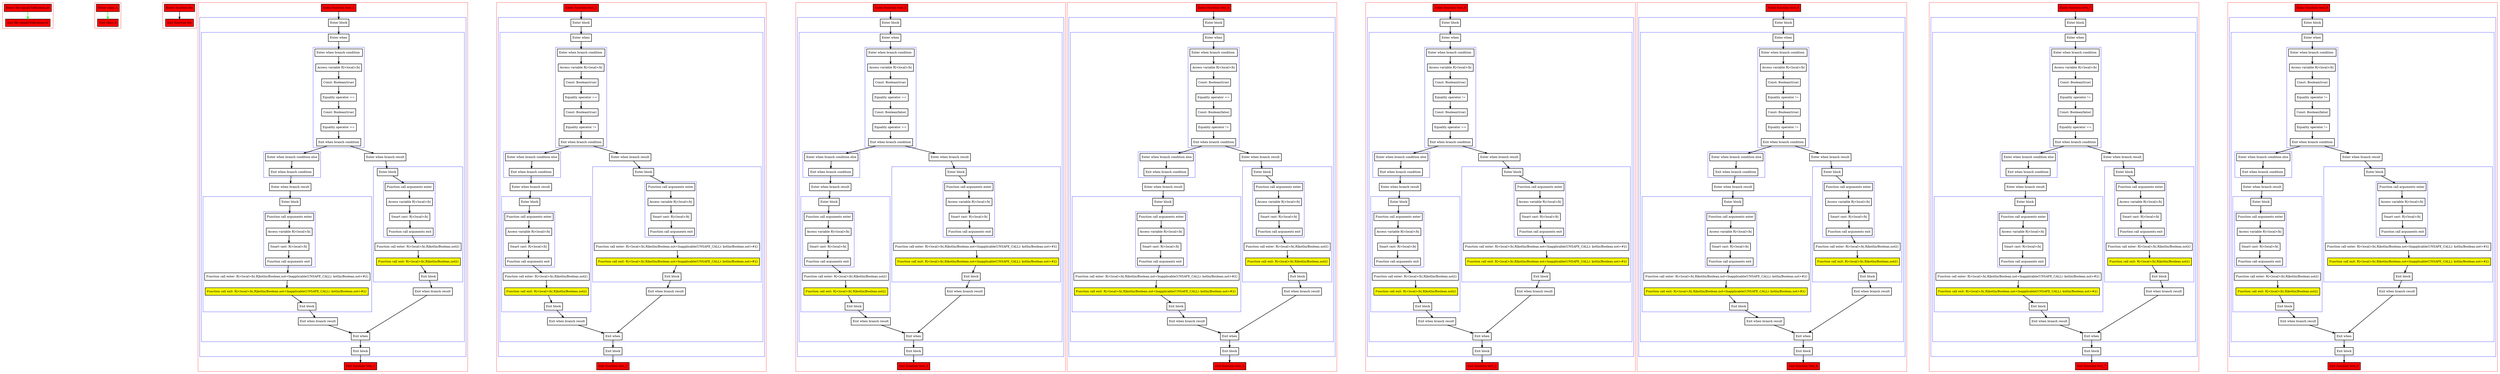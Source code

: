 digraph equalsToBoolean_kt {
    graph [nodesep=3]
    node [shape=box penwidth=2]
    edge [penwidth=2]

    subgraph cluster_0 {
        color=red
        0 [label="Enter file equalsToBoolean.kt" style="filled" fillcolor=red];
        1 [label="Exit file equalsToBoolean.kt" style="filled" fillcolor=red];
    }
    0 -> {1} [color=green];

    subgraph cluster_1 {
        color=red
        2 [label="Enter class A" style="filled" fillcolor=red];
        3 [label="Exit class A" style="filled" fillcolor=red];
    }
    2 -> {3} [color=green];

    subgraph cluster_2 {
        color=red
        4 [label="Enter function foo" style="filled" fillcolor=red];
        5 [label="Exit function foo" style="filled" fillcolor=red];
    }
    4 -> {5};

    subgraph cluster_3 {
        color=red
        6 [label="Enter function test_1" style="filled" fillcolor=red];
        subgraph cluster_4 {
            color=blue
            7 [label="Enter block"];
            subgraph cluster_5 {
                color=blue
                8 [label="Enter when"];
                subgraph cluster_6 {
                    color=blue
                    9 [label="Enter when branch condition "];
                    10 [label="Access variable R|<local>/b|"];
                    11 [label="Const: Boolean(true)"];
                    12 [label="Equality operator =="];
                    13 [label="Const: Boolean(true)"];
                    14 [label="Equality operator =="];
                    15 [label="Exit when branch condition"];
                }
                subgraph cluster_7 {
                    color=blue
                    16 [label="Enter when branch condition else"];
                    17 [label="Exit when branch condition"];
                }
                18 [label="Enter when branch result"];
                subgraph cluster_8 {
                    color=blue
                    19 [label="Enter block"];
                    subgraph cluster_9 {
                        color=blue
                        20 [label="Function call arguments enter"];
                        21 [label="Access variable R|<local>/b|"];
                        22 [label="Smart cast: R|<local>/b|"];
                        23 [label="Function call arguments exit"];
                    }
                    24 [label="Function call enter: R|<local>/b|.R|kotlin/Boolean.not<Inapplicable(UNSAFE_CALL): kotlin/Boolean.not>#|()"];
                    25 [label="Function call exit: R|<local>/b|.R|kotlin/Boolean.not<Inapplicable(UNSAFE_CALL): kotlin/Boolean.not>#|()" style="filled" fillcolor=yellow];
                    26 [label="Exit block"];
                }
                27 [label="Exit when branch result"];
                28 [label="Enter when branch result"];
                subgraph cluster_10 {
                    color=blue
                    29 [label="Enter block"];
                    subgraph cluster_11 {
                        color=blue
                        30 [label="Function call arguments enter"];
                        31 [label="Access variable R|<local>/b|"];
                        32 [label="Smart cast: R|<local>/b|"];
                        33 [label="Function call arguments exit"];
                    }
                    34 [label="Function call enter: R|<local>/b|.R|kotlin/Boolean.not|()"];
                    35 [label="Function call exit: R|<local>/b|.R|kotlin/Boolean.not|()" style="filled" fillcolor=yellow];
                    36 [label="Exit block"];
                }
                37 [label="Exit when branch result"];
                38 [label="Exit when"];
            }
            39 [label="Exit block"];
        }
        40 [label="Exit function test_1" style="filled" fillcolor=red];
    }
    6 -> {7};
    7 -> {8};
    8 -> {9};
    9 -> {10};
    10 -> {11};
    11 -> {12};
    12 -> {13};
    13 -> {14};
    14 -> {15};
    15 -> {16 28};
    16 -> {17};
    17 -> {18};
    18 -> {19};
    19 -> {20};
    20 -> {21};
    21 -> {22};
    22 -> {23};
    23 -> {24};
    24 -> {25};
    25 -> {26};
    26 -> {27};
    27 -> {38};
    28 -> {29};
    29 -> {30};
    30 -> {31};
    31 -> {32};
    32 -> {33};
    33 -> {34};
    34 -> {35};
    35 -> {36};
    36 -> {37};
    37 -> {38};
    38 -> {39};
    39 -> {40};

    subgraph cluster_12 {
        color=red
        41 [label="Enter function test_2" style="filled" fillcolor=red];
        subgraph cluster_13 {
            color=blue
            42 [label="Enter block"];
            subgraph cluster_14 {
                color=blue
                43 [label="Enter when"];
                subgraph cluster_15 {
                    color=blue
                    44 [label="Enter when branch condition "];
                    45 [label="Access variable R|<local>/b|"];
                    46 [label="Const: Boolean(true)"];
                    47 [label="Equality operator =="];
                    48 [label="Const: Boolean(true)"];
                    49 [label="Equality operator !="];
                    50 [label="Exit when branch condition"];
                }
                subgraph cluster_16 {
                    color=blue
                    51 [label="Enter when branch condition else"];
                    52 [label="Exit when branch condition"];
                }
                53 [label="Enter when branch result"];
                subgraph cluster_17 {
                    color=blue
                    54 [label="Enter block"];
                    subgraph cluster_18 {
                        color=blue
                        55 [label="Function call arguments enter"];
                        56 [label="Access variable R|<local>/b|"];
                        57 [label="Smart cast: R|<local>/b|"];
                        58 [label="Function call arguments exit"];
                    }
                    59 [label="Function call enter: R|<local>/b|.R|kotlin/Boolean.not|()"];
                    60 [label="Function call exit: R|<local>/b|.R|kotlin/Boolean.not|()" style="filled" fillcolor=yellow];
                    61 [label="Exit block"];
                }
                62 [label="Exit when branch result"];
                63 [label="Enter when branch result"];
                subgraph cluster_19 {
                    color=blue
                    64 [label="Enter block"];
                    subgraph cluster_20 {
                        color=blue
                        65 [label="Function call arguments enter"];
                        66 [label="Access variable R|<local>/b|"];
                        67 [label="Smart cast: R|<local>/b|"];
                        68 [label="Function call arguments exit"];
                    }
                    69 [label="Function call enter: R|<local>/b|.R|kotlin/Boolean.not<Inapplicable(UNSAFE_CALL): kotlin/Boolean.not>#|()"];
                    70 [label="Function call exit: R|<local>/b|.R|kotlin/Boolean.not<Inapplicable(UNSAFE_CALL): kotlin/Boolean.not>#|()" style="filled" fillcolor=yellow];
                    71 [label="Exit block"];
                }
                72 [label="Exit when branch result"];
                73 [label="Exit when"];
            }
            74 [label="Exit block"];
        }
        75 [label="Exit function test_2" style="filled" fillcolor=red];
    }
    41 -> {42};
    42 -> {43};
    43 -> {44};
    44 -> {45};
    45 -> {46};
    46 -> {47};
    47 -> {48};
    48 -> {49};
    49 -> {50};
    50 -> {51 63};
    51 -> {52};
    52 -> {53};
    53 -> {54};
    54 -> {55};
    55 -> {56};
    56 -> {57};
    57 -> {58};
    58 -> {59};
    59 -> {60};
    60 -> {61};
    61 -> {62};
    62 -> {73};
    63 -> {64};
    64 -> {65};
    65 -> {66};
    66 -> {67};
    67 -> {68};
    68 -> {69};
    69 -> {70};
    70 -> {71};
    71 -> {72};
    72 -> {73};
    73 -> {74};
    74 -> {75};

    subgraph cluster_21 {
        color=red
        76 [label="Enter function test_3" style="filled" fillcolor=red];
        subgraph cluster_22 {
            color=blue
            77 [label="Enter block"];
            subgraph cluster_23 {
                color=blue
                78 [label="Enter when"];
                subgraph cluster_24 {
                    color=blue
                    79 [label="Enter when branch condition "];
                    80 [label="Access variable R|<local>/b|"];
                    81 [label="Const: Boolean(true)"];
                    82 [label="Equality operator =="];
                    83 [label="Const: Boolean(false)"];
                    84 [label="Equality operator =="];
                    85 [label="Exit when branch condition"];
                }
                subgraph cluster_25 {
                    color=blue
                    86 [label="Enter when branch condition else"];
                    87 [label="Exit when branch condition"];
                }
                88 [label="Enter when branch result"];
                subgraph cluster_26 {
                    color=blue
                    89 [label="Enter block"];
                    subgraph cluster_27 {
                        color=blue
                        90 [label="Function call arguments enter"];
                        91 [label="Access variable R|<local>/b|"];
                        92 [label="Smart cast: R|<local>/b|"];
                        93 [label="Function call arguments exit"];
                    }
                    94 [label="Function call enter: R|<local>/b|.R|kotlin/Boolean.not|()"];
                    95 [label="Function call exit: R|<local>/b|.R|kotlin/Boolean.not|()" style="filled" fillcolor=yellow];
                    96 [label="Exit block"];
                }
                97 [label="Exit when branch result"];
                98 [label="Enter when branch result"];
                subgraph cluster_28 {
                    color=blue
                    99 [label="Enter block"];
                    subgraph cluster_29 {
                        color=blue
                        100 [label="Function call arguments enter"];
                        101 [label="Access variable R|<local>/b|"];
                        102 [label="Smart cast: R|<local>/b|"];
                        103 [label="Function call arguments exit"];
                    }
                    104 [label="Function call enter: R|<local>/b|.R|kotlin/Boolean.not<Inapplicable(UNSAFE_CALL): kotlin/Boolean.not>#|()"];
                    105 [label="Function call exit: R|<local>/b|.R|kotlin/Boolean.not<Inapplicable(UNSAFE_CALL): kotlin/Boolean.not>#|()" style="filled" fillcolor=yellow];
                    106 [label="Exit block"];
                }
                107 [label="Exit when branch result"];
                108 [label="Exit when"];
            }
            109 [label="Exit block"];
        }
        110 [label="Exit function test_3" style="filled" fillcolor=red];
    }
    76 -> {77};
    77 -> {78};
    78 -> {79};
    79 -> {80};
    80 -> {81};
    81 -> {82};
    82 -> {83};
    83 -> {84};
    84 -> {85};
    85 -> {86 98};
    86 -> {87};
    87 -> {88};
    88 -> {89};
    89 -> {90};
    90 -> {91};
    91 -> {92};
    92 -> {93};
    93 -> {94};
    94 -> {95};
    95 -> {96};
    96 -> {97};
    97 -> {108};
    98 -> {99};
    99 -> {100};
    100 -> {101};
    101 -> {102};
    102 -> {103};
    103 -> {104};
    104 -> {105};
    105 -> {106};
    106 -> {107};
    107 -> {108};
    108 -> {109};
    109 -> {110};

    subgraph cluster_30 {
        color=red
        111 [label="Enter function test_4" style="filled" fillcolor=red];
        subgraph cluster_31 {
            color=blue
            112 [label="Enter block"];
            subgraph cluster_32 {
                color=blue
                113 [label="Enter when"];
                subgraph cluster_33 {
                    color=blue
                    114 [label="Enter when branch condition "];
                    115 [label="Access variable R|<local>/b|"];
                    116 [label="Const: Boolean(true)"];
                    117 [label="Equality operator =="];
                    118 [label="Const: Boolean(false)"];
                    119 [label="Equality operator !="];
                    120 [label="Exit when branch condition"];
                }
                subgraph cluster_34 {
                    color=blue
                    121 [label="Enter when branch condition else"];
                    122 [label="Exit when branch condition"];
                }
                123 [label="Enter when branch result"];
                subgraph cluster_35 {
                    color=blue
                    124 [label="Enter block"];
                    subgraph cluster_36 {
                        color=blue
                        125 [label="Function call arguments enter"];
                        126 [label="Access variable R|<local>/b|"];
                        127 [label="Smart cast: R|<local>/b|"];
                        128 [label="Function call arguments exit"];
                    }
                    129 [label="Function call enter: R|<local>/b|.R|kotlin/Boolean.not<Inapplicable(UNSAFE_CALL): kotlin/Boolean.not>#|()"];
                    130 [label="Function call exit: R|<local>/b|.R|kotlin/Boolean.not<Inapplicable(UNSAFE_CALL): kotlin/Boolean.not>#|()" style="filled" fillcolor=yellow];
                    131 [label="Exit block"];
                }
                132 [label="Exit when branch result"];
                133 [label="Enter when branch result"];
                subgraph cluster_37 {
                    color=blue
                    134 [label="Enter block"];
                    subgraph cluster_38 {
                        color=blue
                        135 [label="Function call arguments enter"];
                        136 [label="Access variable R|<local>/b|"];
                        137 [label="Smart cast: R|<local>/b|"];
                        138 [label="Function call arguments exit"];
                    }
                    139 [label="Function call enter: R|<local>/b|.R|kotlin/Boolean.not|()"];
                    140 [label="Function call exit: R|<local>/b|.R|kotlin/Boolean.not|()" style="filled" fillcolor=yellow];
                    141 [label="Exit block"];
                }
                142 [label="Exit when branch result"];
                143 [label="Exit when"];
            }
            144 [label="Exit block"];
        }
        145 [label="Exit function test_4" style="filled" fillcolor=red];
    }
    111 -> {112};
    112 -> {113};
    113 -> {114};
    114 -> {115};
    115 -> {116};
    116 -> {117};
    117 -> {118};
    118 -> {119};
    119 -> {120};
    120 -> {121 133};
    121 -> {122};
    122 -> {123};
    123 -> {124};
    124 -> {125};
    125 -> {126};
    126 -> {127};
    127 -> {128};
    128 -> {129};
    129 -> {130};
    130 -> {131};
    131 -> {132};
    132 -> {143};
    133 -> {134};
    134 -> {135};
    135 -> {136};
    136 -> {137};
    137 -> {138};
    138 -> {139};
    139 -> {140};
    140 -> {141};
    141 -> {142};
    142 -> {143};
    143 -> {144};
    144 -> {145};

    subgraph cluster_39 {
        color=red
        146 [label="Enter function test_5" style="filled" fillcolor=red];
        subgraph cluster_40 {
            color=blue
            147 [label="Enter block"];
            subgraph cluster_41 {
                color=blue
                148 [label="Enter when"];
                subgraph cluster_42 {
                    color=blue
                    149 [label="Enter when branch condition "];
                    150 [label="Access variable R|<local>/b|"];
                    151 [label="Const: Boolean(true)"];
                    152 [label="Equality operator !="];
                    153 [label="Const: Boolean(true)"];
                    154 [label="Equality operator =="];
                    155 [label="Exit when branch condition"];
                }
                subgraph cluster_43 {
                    color=blue
                    156 [label="Enter when branch condition else"];
                    157 [label="Exit when branch condition"];
                }
                158 [label="Enter when branch result"];
                subgraph cluster_44 {
                    color=blue
                    159 [label="Enter block"];
                    subgraph cluster_45 {
                        color=blue
                        160 [label="Function call arguments enter"];
                        161 [label="Access variable R|<local>/b|"];
                        162 [label="Smart cast: R|<local>/b|"];
                        163 [label="Function call arguments exit"];
                    }
                    164 [label="Function call enter: R|<local>/b|.R|kotlin/Boolean.not|()"];
                    165 [label="Function call exit: R|<local>/b|.R|kotlin/Boolean.not|()" style="filled" fillcolor=yellow];
                    166 [label="Exit block"];
                }
                167 [label="Exit when branch result"];
                168 [label="Enter when branch result"];
                subgraph cluster_46 {
                    color=blue
                    169 [label="Enter block"];
                    subgraph cluster_47 {
                        color=blue
                        170 [label="Function call arguments enter"];
                        171 [label="Access variable R|<local>/b|"];
                        172 [label="Smart cast: R|<local>/b|"];
                        173 [label="Function call arguments exit"];
                    }
                    174 [label="Function call enter: R|<local>/b|.R|kotlin/Boolean.not<Inapplicable(UNSAFE_CALL): kotlin/Boolean.not>#|()"];
                    175 [label="Function call exit: R|<local>/b|.R|kotlin/Boolean.not<Inapplicable(UNSAFE_CALL): kotlin/Boolean.not>#|()" style="filled" fillcolor=yellow];
                    176 [label="Exit block"];
                }
                177 [label="Exit when branch result"];
                178 [label="Exit when"];
            }
            179 [label="Exit block"];
        }
        180 [label="Exit function test_5" style="filled" fillcolor=red];
    }
    146 -> {147};
    147 -> {148};
    148 -> {149};
    149 -> {150};
    150 -> {151};
    151 -> {152};
    152 -> {153};
    153 -> {154};
    154 -> {155};
    155 -> {156 168};
    156 -> {157};
    157 -> {158};
    158 -> {159};
    159 -> {160};
    160 -> {161};
    161 -> {162};
    162 -> {163};
    163 -> {164};
    164 -> {165};
    165 -> {166};
    166 -> {167};
    167 -> {178};
    168 -> {169};
    169 -> {170};
    170 -> {171};
    171 -> {172};
    172 -> {173};
    173 -> {174};
    174 -> {175};
    175 -> {176};
    176 -> {177};
    177 -> {178};
    178 -> {179};
    179 -> {180};

    subgraph cluster_48 {
        color=red
        181 [label="Enter function test_6" style="filled" fillcolor=red];
        subgraph cluster_49 {
            color=blue
            182 [label="Enter block"];
            subgraph cluster_50 {
                color=blue
                183 [label="Enter when"];
                subgraph cluster_51 {
                    color=blue
                    184 [label="Enter when branch condition "];
                    185 [label="Access variable R|<local>/b|"];
                    186 [label="Const: Boolean(true)"];
                    187 [label="Equality operator !="];
                    188 [label="Const: Boolean(true)"];
                    189 [label="Equality operator !="];
                    190 [label="Exit when branch condition"];
                }
                subgraph cluster_52 {
                    color=blue
                    191 [label="Enter when branch condition else"];
                    192 [label="Exit when branch condition"];
                }
                193 [label="Enter when branch result"];
                subgraph cluster_53 {
                    color=blue
                    194 [label="Enter block"];
                    subgraph cluster_54 {
                        color=blue
                        195 [label="Function call arguments enter"];
                        196 [label="Access variable R|<local>/b|"];
                        197 [label="Smart cast: R|<local>/b|"];
                        198 [label="Function call arguments exit"];
                    }
                    199 [label="Function call enter: R|<local>/b|.R|kotlin/Boolean.not<Inapplicable(UNSAFE_CALL): kotlin/Boolean.not>#|()"];
                    200 [label="Function call exit: R|<local>/b|.R|kotlin/Boolean.not<Inapplicable(UNSAFE_CALL): kotlin/Boolean.not>#|()" style="filled" fillcolor=yellow];
                    201 [label="Exit block"];
                }
                202 [label="Exit when branch result"];
                203 [label="Enter when branch result"];
                subgraph cluster_55 {
                    color=blue
                    204 [label="Enter block"];
                    subgraph cluster_56 {
                        color=blue
                        205 [label="Function call arguments enter"];
                        206 [label="Access variable R|<local>/b|"];
                        207 [label="Smart cast: R|<local>/b|"];
                        208 [label="Function call arguments exit"];
                    }
                    209 [label="Function call enter: R|<local>/b|.R|kotlin/Boolean.not|()"];
                    210 [label="Function call exit: R|<local>/b|.R|kotlin/Boolean.not|()" style="filled" fillcolor=yellow];
                    211 [label="Exit block"];
                }
                212 [label="Exit when branch result"];
                213 [label="Exit when"];
            }
            214 [label="Exit block"];
        }
        215 [label="Exit function test_6" style="filled" fillcolor=red];
    }
    181 -> {182};
    182 -> {183};
    183 -> {184};
    184 -> {185};
    185 -> {186};
    186 -> {187};
    187 -> {188};
    188 -> {189};
    189 -> {190};
    190 -> {191 203};
    191 -> {192};
    192 -> {193};
    193 -> {194};
    194 -> {195};
    195 -> {196};
    196 -> {197};
    197 -> {198};
    198 -> {199};
    199 -> {200};
    200 -> {201};
    201 -> {202};
    202 -> {213};
    203 -> {204};
    204 -> {205};
    205 -> {206};
    206 -> {207};
    207 -> {208};
    208 -> {209};
    209 -> {210};
    210 -> {211};
    211 -> {212};
    212 -> {213};
    213 -> {214};
    214 -> {215};

    subgraph cluster_57 {
        color=red
        216 [label="Enter function test_7" style="filled" fillcolor=red];
        subgraph cluster_58 {
            color=blue
            217 [label="Enter block"];
            subgraph cluster_59 {
                color=blue
                218 [label="Enter when"];
                subgraph cluster_60 {
                    color=blue
                    219 [label="Enter when branch condition "];
                    220 [label="Access variable R|<local>/b|"];
                    221 [label="Const: Boolean(true)"];
                    222 [label="Equality operator !="];
                    223 [label="Const: Boolean(false)"];
                    224 [label="Equality operator =="];
                    225 [label="Exit when branch condition"];
                }
                subgraph cluster_61 {
                    color=blue
                    226 [label="Enter when branch condition else"];
                    227 [label="Exit when branch condition"];
                }
                228 [label="Enter when branch result"];
                subgraph cluster_62 {
                    color=blue
                    229 [label="Enter block"];
                    subgraph cluster_63 {
                        color=blue
                        230 [label="Function call arguments enter"];
                        231 [label="Access variable R|<local>/b|"];
                        232 [label="Smart cast: R|<local>/b|"];
                        233 [label="Function call arguments exit"];
                    }
                    234 [label="Function call enter: R|<local>/b|.R|kotlin/Boolean.not<Inapplicable(UNSAFE_CALL): kotlin/Boolean.not>#|()"];
                    235 [label="Function call exit: R|<local>/b|.R|kotlin/Boolean.not<Inapplicable(UNSAFE_CALL): kotlin/Boolean.not>#|()" style="filled" fillcolor=yellow];
                    236 [label="Exit block"];
                }
                237 [label="Exit when branch result"];
                238 [label="Enter when branch result"];
                subgraph cluster_64 {
                    color=blue
                    239 [label="Enter block"];
                    subgraph cluster_65 {
                        color=blue
                        240 [label="Function call arguments enter"];
                        241 [label="Access variable R|<local>/b|"];
                        242 [label="Smart cast: R|<local>/b|"];
                        243 [label="Function call arguments exit"];
                    }
                    244 [label="Function call enter: R|<local>/b|.R|kotlin/Boolean.not|()"];
                    245 [label="Function call exit: R|<local>/b|.R|kotlin/Boolean.not|()" style="filled" fillcolor=yellow];
                    246 [label="Exit block"];
                }
                247 [label="Exit when branch result"];
                248 [label="Exit when"];
            }
            249 [label="Exit block"];
        }
        250 [label="Exit function test_7" style="filled" fillcolor=red];
    }
    216 -> {217};
    217 -> {218};
    218 -> {219};
    219 -> {220};
    220 -> {221};
    221 -> {222};
    222 -> {223};
    223 -> {224};
    224 -> {225};
    225 -> {226 238};
    226 -> {227};
    227 -> {228};
    228 -> {229};
    229 -> {230};
    230 -> {231};
    231 -> {232};
    232 -> {233};
    233 -> {234};
    234 -> {235};
    235 -> {236};
    236 -> {237};
    237 -> {248};
    238 -> {239};
    239 -> {240};
    240 -> {241};
    241 -> {242};
    242 -> {243};
    243 -> {244};
    244 -> {245};
    245 -> {246};
    246 -> {247};
    247 -> {248};
    248 -> {249};
    249 -> {250};

    subgraph cluster_66 {
        color=red
        251 [label="Enter function test_8" style="filled" fillcolor=red];
        subgraph cluster_67 {
            color=blue
            252 [label="Enter block"];
            subgraph cluster_68 {
                color=blue
                253 [label="Enter when"];
                subgraph cluster_69 {
                    color=blue
                    254 [label="Enter when branch condition "];
                    255 [label="Access variable R|<local>/b|"];
                    256 [label="Const: Boolean(true)"];
                    257 [label="Equality operator !="];
                    258 [label="Const: Boolean(false)"];
                    259 [label="Equality operator !="];
                    260 [label="Exit when branch condition"];
                }
                subgraph cluster_70 {
                    color=blue
                    261 [label="Enter when branch condition else"];
                    262 [label="Exit when branch condition"];
                }
                263 [label="Enter when branch result"];
                subgraph cluster_71 {
                    color=blue
                    264 [label="Enter block"];
                    subgraph cluster_72 {
                        color=blue
                        265 [label="Function call arguments enter"];
                        266 [label="Access variable R|<local>/b|"];
                        267 [label="Smart cast: R|<local>/b|"];
                        268 [label="Function call arguments exit"];
                    }
                    269 [label="Function call enter: R|<local>/b|.R|kotlin/Boolean.not|()"];
                    270 [label="Function call exit: R|<local>/b|.R|kotlin/Boolean.not|()" style="filled" fillcolor=yellow];
                    271 [label="Exit block"];
                }
                272 [label="Exit when branch result"];
                273 [label="Enter when branch result"];
                subgraph cluster_73 {
                    color=blue
                    274 [label="Enter block"];
                    subgraph cluster_74 {
                        color=blue
                        275 [label="Function call arguments enter"];
                        276 [label="Access variable R|<local>/b|"];
                        277 [label="Smart cast: R|<local>/b|"];
                        278 [label="Function call arguments exit"];
                    }
                    279 [label="Function call enter: R|<local>/b|.R|kotlin/Boolean.not<Inapplicable(UNSAFE_CALL): kotlin/Boolean.not>#|()"];
                    280 [label="Function call exit: R|<local>/b|.R|kotlin/Boolean.not<Inapplicable(UNSAFE_CALL): kotlin/Boolean.not>#|()" style="filled" fillcolor=yellow];
                    281 [label="Exit block"];
                }
                282 [label="Exit when branch result"];
                283 [label="Exit when"];
            }
            284 [label="Exit block"];
        }
        285 [label="Exit function test_8" style="filled" fillcolor=red];
    }
    251 -> {252};
    252 -> {253};
    253 -> {254};
    254 -> {255};
    255 -> {256};
    256 -> {257};
    257 -> {258};
    258 -> {259};
    259 -> {260};
    260 -> {261 273};
    261 -> {262};
    262 -> {263};
    263 -> {264};
    264 -> {265};
    265 -> {266};
    266 -> {267};
    267 -> {268};
    268 -> {269};
    269 -> {270};
    270 -> {271};
    271 -> {272};
    272 -> {283};
    273 -> {274};
    274 -> {275};
    275 -> {276};
    276 -> {277};
    277 -> {278};
    278 -> {279};
    279 -> {280};
    280 -> {281};
    281 -> {282};
    282 -> {283};
    283 -> {284};
    284 -> {285};

}
